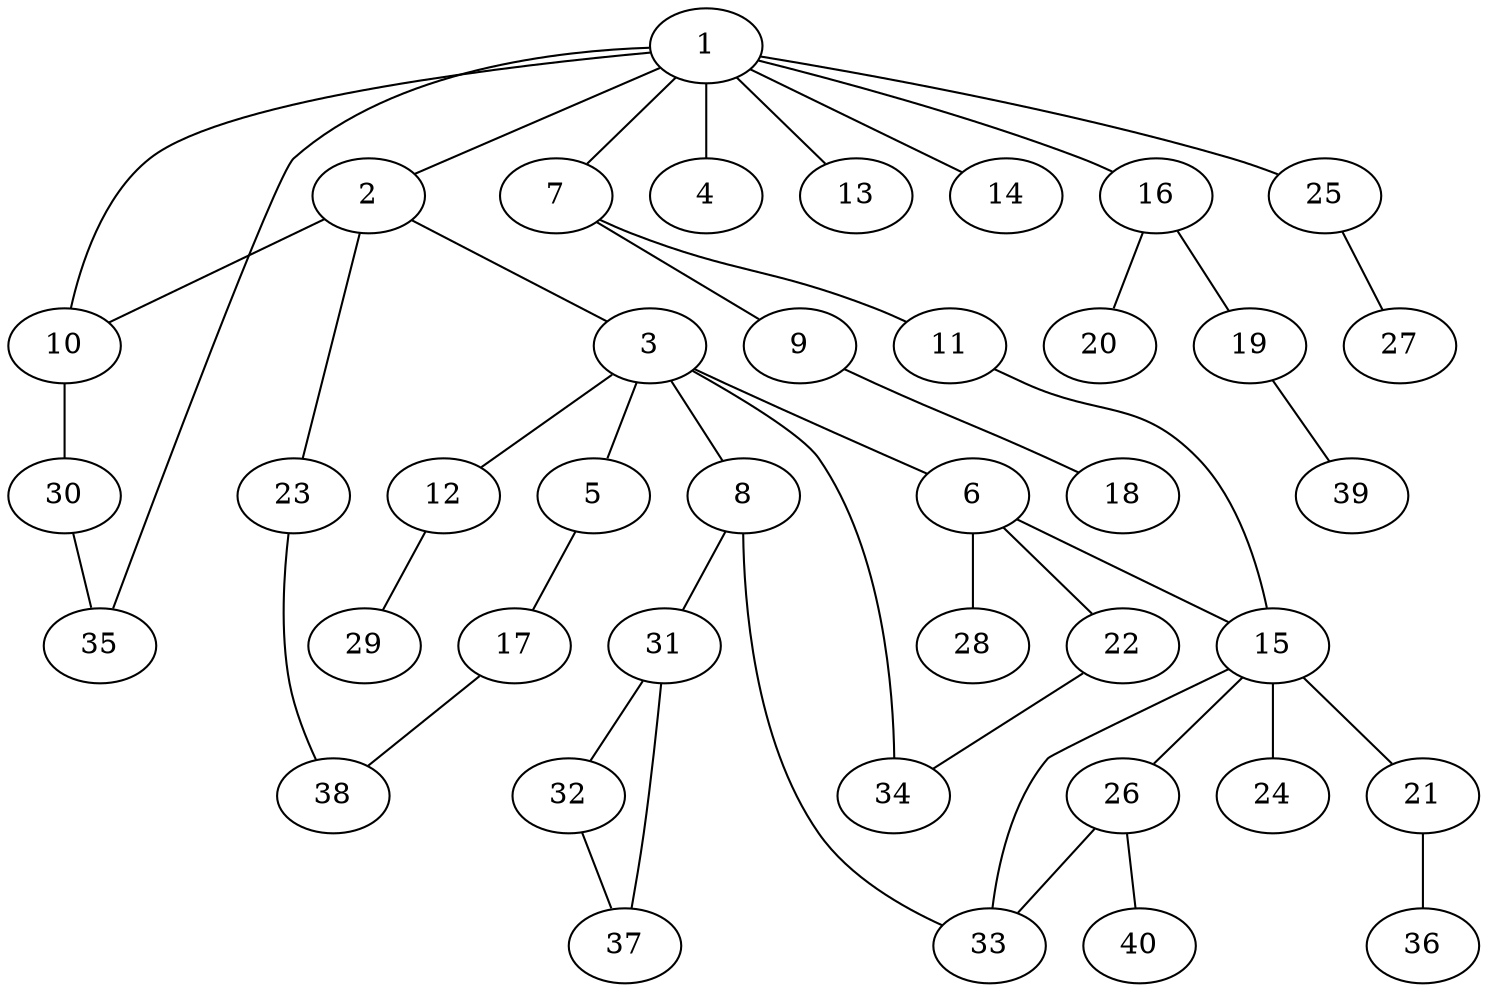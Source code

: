 graph graphname {1--2
1--4
1--7
1--10
1--13
1--14
1--16
1--25
1--35
2--3
2--10
2--23
3--5
3--6
3--8
3--12
3--34
5--17
6--15
6--22
6--28
7--9
7--11
8--31
8--33
9--18
10--30
11--15
12--29
15--21
15--24
15--26
15--33
16--19
16--20
17--38
19--39
21--36
22--34
23--38
25--27
26--33
26--40
30--35
31--32
31--37
32--37
}